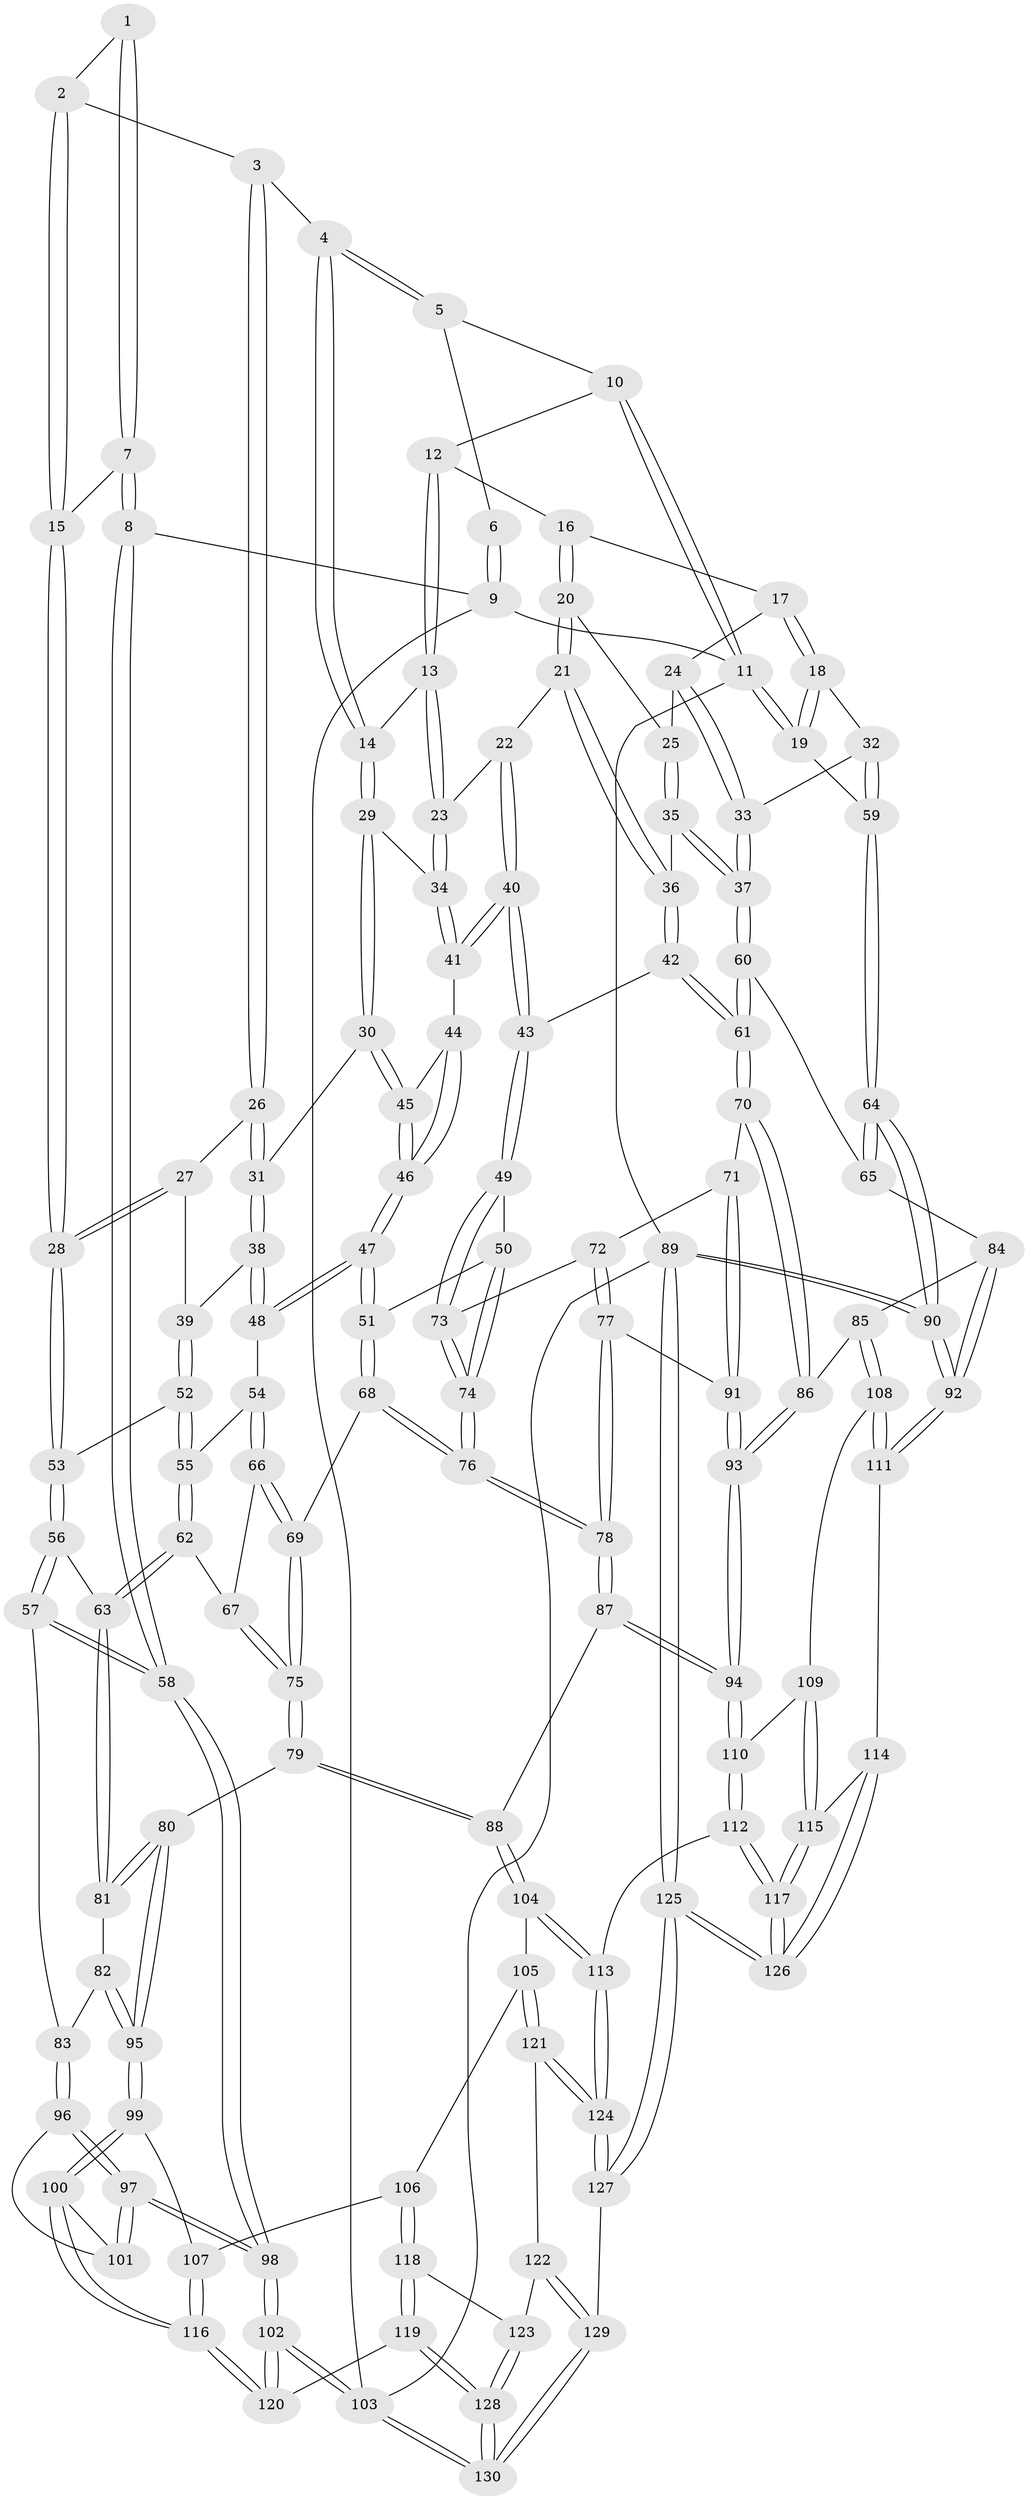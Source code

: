 // coarse degree distribution, {4: 0.6025641025641025, 5: 0.2692307692307692, 7: 0.01282051282051282, 3: 0.05128205128205128, 6: 0.038461538461538464, 8: 0.01282051282051282, 2: 0.01282051282051282}
// Generated by graph-tools (version 1.1) at 2025/52/02/27/25 19:52:40]
// undirected, 130 vertices, 322 edges
graph export_dot {
graph [start="1"]
  node [color=gray90,style=filled];
  1 [pos="+0.14424225727915888+0.03370929689994024"];
  2 [pos="+0.16725310696597295+0.09011701859560764"];
  3 [pos="+0.25953486177765506+0.10682532526958109"];
  4 [pos="+0.3641465371909849+0"];
  5 [pos="+0.35492548918941597+0"];
  6 [pos="+0.1282260317742711+0"];
  7 [pos="+0.02492646239286228+0.19737732723719253"];
  8 [pos="+0+0.09514010355297126"];
  9 [pos="+0+0"];
  10 [pos="+0.6526807571188102+0"];
  11 [pos="+1+0"];
  12 [pos="+0.6745205871306642+0.03834331275013017"];
  13 [pos="+0.5775714094792881+0.10834766234614446"];
  14 [pos="+0.43577402823096445+0.09282486428705788"];
  15 [pos="+0.07004724781063405+0.21680705993517588"];
  16 [pos="+0.7043006275547348+0.07333240269877442"];
  17 [pos="+0.8794812702125118+0.07471595488852004"];
  18 [pos="+1+0"];
  19 [pos="+1+0"];
  20 [pos="+0.7148559307947067+0.13341069811746006"];
  21 [pos="+0.6128919831706426+0.21245886998837513"];
  22 [pos="+0.607349467951227+0.2094294553415422"];
  23 [pos="+0.5870421953280711+0.19226900097629263"];
  24 [pos="+0.8248872421813059+0.16554901038043365"];
  25 [pos="+0.7196204046024038+0.14160222696388178"];
  26 [pos="+0.25224978027507283+0.14760680616955132"];
  27 [pos="+0.24465014905602414+0.16046322291776896"];
  28 [pos="+0.0833319741842211+0.22667430146404094"];
  29 [pos="+0.42798671204377947+0.18477816142677397"];
  30 [pos="+0.41435772724190995+0.20332710970829343"];
  31 [pos="+0.3938736462645187+0.2119248707617059"];
  32 [pos="+0.897186460330072+0.26589070230532996"];
  33 [pos="+0.8503220776030056+0.3086212519476044"];
  34 [pos="+0.51172958709731+0.22137364784546062"];
  35 [pos="+0.7231139381649416+0.16365325431033376"];
  36 [pos="+0.665990578335892+0.30017581442655983"];
  37 [pos="+0.8451559948090054+0.31757311012569506"];
  38 [pos="+0.35328493525712706+0.2456520560959085"];
  39 [pos="+0.2857633534234156+0.27628128273625807"];
  40 [pos="+0.5397316553894662+0.2885094026875438"];
  41 [pos="+0.5358789982643626+0.2866876053664639"];
  42 [pos="+0.677549575607749+0.35934919598223"];
  43 [pos="+0.6367493296256269+0.36670457459081823"];
  44 [pos="+0.5085908059030322+0.3005346859414146"];
  45 [pos="+0.4277970782597432+0.2488570527111694"];
  46 [pos="+0.43836070443505+0.3833139080366049"];
  47 [pos="+0.43806383725761083+0.38452249570528874"];
  48 [pos="+0.3953181709239293+0.37958872962294704"];
  49 [pos="+0.5686260325588123+0.4112572661870705"];
  50 [pos="+0.483993843109059+0.4149784597176286"];
  51 [pos="+0.45784246046919225+0.408831815481503"];
  52 [pos="+0.2695936277910917+0.30241576895926886"];
  53 [pos="+0.1306534404323513+0.30892856379946515"];
  54 [pos="+0.34114049926061546+0.3855443244895566"];
  55 [pos="+0.30046769646603966+0.3598913270053477"];
  56 [pos="+0.11457605811227621+0.42111877191402936"];
  57 [pos="+0.038381450533836764+0.4762651882335075"];
  58 [pos="+0+0.5160807009884493"];
  59 [pos="+1+0.2968814399444341"];
  60 [pos="+0.8287451966760768+0.37545689871407373"];
  61 [pos="+0.7657340341194007+0.3972937023303328"];
  62 [pos="+0.20086649643288224+0.4592506331933097"];
  63 [pos="+0.19654805722497293+0.46116265136356893"];
  64 [pos="+1+0.37940605790313675"];
  65 [pos="+0.8391241422870414+0.38161009121282646"];
  66 [pos="+0.3274771881153988+0.4372542346413769"];
  67 [pos="+0.3124395365733462+0.4617027199211538"];
  68 [pos="+0.41729466679328714+0.4975609512635527"];
  69 [pos="+0.4100659009161853+0.5020969800493673"];
  70 [pos="+0.7527453316678167+0.4427994063317582"];
  71 [pos="+0.6386714347474015+0.5254821006801517"];
  72 [pos="+0.5745761394290027+0.4824699607332358"];
  73 [pos="+0.5731421081792692+0.48061850447506377"];
  74 [pos="+0.5150128197526996+0.5477270967254725"];
  75 [pos="+0.33622966676454386+0.5757436960646087"];
  76 [pos="+0.508386492806172+0.5719191125539218"];
  77 [pos="+0.5876493386141092+0.5608828957090958"];
  78 [pos="+0.509515362552326+0.5769123393528324"];
  79 [pos="+0.3212176897129908+0.6112996662443405"];
  80 [pos="+0.2879394019210293+0.6104112269009463"];
  81 [pos="+0.22389725946401307+0.5363585703228303"];
  82 [pos="+0.11635062335445734+0.5796736078995489"];
  83 [pos="+0.10791053242439617+0.5769724220848712"];
  84 [pos="+0.9064920127061676+0.4898148135631976"];
  85 [pos="+0.7794587468455624+0.654342750245728"];
  86 [pos="+0.7582234457634665+0.6446380746590326"];
  87 [pos="+0.49590068945710647+0.6248590565006918"];
  88 [pos="+0.38312729838822673+0.6703133069173715"];
  89 [pos="+1+1"];
  90 [pos="+1+0.7406557727907019"];
  91 [pos="+0.620816233211804+0.5670348452865416"];
  92 [pos="+1+0.7163899961596673"];
  93 [pos="+0.6742290023489066+0.6727247900109776"];
  94 [pos="+0.6260233813235327+0.7177767095421022"];
  95 [pos="+0.2052572411748719+0.6688559894121492"];
  96 [pos="+0.10507233084253523+0.5831969661721396"];
  97 [pos="+0+0.7314133590613792"];
  98 [pos="+0+0.7268398609590672"];
  99 [pos="+0.17663475536983667+0.7151307621462479"];
  100 [pos="+0.11829807176681613+0.7613642518371185"];
  101 [pos="+0.06957871723743814+0.7459534820545979"];
  102 [pos="+0+0.8882878223641717"];
  103 [pos="+0+1"];
  104 [pos="+0.38873234937451107+0.7608559933278123"];
  105 [pos="+0.375306518838833+0.7749715505264462"];
  106 [pos="+0.35139368074582716+0.7877139825313391"];
  107 [pos="+0.31516283267581524+0.7883708249344689"];
  108 [pos="+0.8058130877993904+0.6703886460826072"];
  109 [pos="+0.7620722297645721+0.7915257028968352"];
  110 [pos="+0.6198123704803129+0.7451019671900156"];
  111 [pos="+0.9715066084648494+0.7250352945488525"];
  112 [pos="+0.5917749350723251+0.8244926506869169"];
  113 [pos="+0.5538664804147998+0.8360254357246043"];
  114 [pos="+0.9543575971587825+0.7400695064544418"];
  115 [pos="+0.7712162267405983+0.850981262339522"];
  116 [pos="+0.16256876418374397+0.8695885256061207"];
  117 [pos="+0.7163601872768042+0.9389797180459787"];
  118 [pos="+0.29814369248835+0.9079671744143838"];
  119 [pos="+0.1858233797540759+0.9932874244079071"];
  120 [pos="+0.16322053401935296+0.8782355377725602"];
  121 [pos="+0.39741625663305896+0.916889242997473"];
  122 [pos="+0.3922639688798427+0.9210067051335991"];
  123 [pos="+0.3911580870373744+0.9210097688489218"];
  124 [pos="+0.4985417560868357+0.9255993349694472"];
  125 [pos="+0.8079526495409719+1"];
  126 [pos="+0.7553649272302491+1"];
  127 [pos="+0.49241312740532783+1"];
  128 [pos="+0.1683015564055916+1"];
  129 [pos="+0.3608524147370658+1"];
  130 [pos="+0.13442627151882794+1"];
  1 -- 2;
  1 -- 7;
  1 -- 7;
  2 -- 3;
  2 -- 15;
  2 -- 15;
  3 -- 4;
  3 -- 26;
  3 -- 26;
  4 -- 5;
  4 -- 5;
  4 -- 14;
  4 -- 14;
  5 -- 6;
  5 -- 10;
  6 -- 9;
  6 -- 9;
  7 -- 8;
  7 -- 8;
  7 -- 15;
  8 -- 9;
  8 -- 58;
  8 -- 58;
  9 -- 11;
  9 -- 103;
  10 -- 11;
  10 -- 11;
  10 -- 12;
  11 -- 19;
  11 -- 19;
  11 -- 89;
  12 -- 13;
  12 -- 13;
  12 -- 16;
  13 -- 14;
  13 -- 23;
  13 -- 23;
  14 -- 29;
  14 -- 29;
  15 -- 28;
  15 -- 28;
  16 -- 17;
  16 -- 20;
  16 -- 20;
  17 -- 18;
  17 -- 18;
  17 -- 24;
  18 -- 19;
  18 -- 19;
  18 -- 32;
  19 -- 59;
  20 -- 21;
  20 -- 21;
  20 -- 25;
  21 -- 22;
  21 -- 36;
  21 -- 36;
  22 -- 23;
  22 -- 40;
  22 -- 40;
  23 -- 34;
  23 -- 34;
  24 -- 25;
  24 -- 33;
  24 -- 33;
  25 -- 35;
  25 -- 35;
  26 -- 27;
  26 -- 31;
  26 -- 31;
  27 -- 28;
  27 -- 28;
  27 -- 39;
  28 -- 53;
  28 -- 53;
  29 -- 30;
  29 -- 30;
  29 -- 34;
  30 -- 31;
  30 -- 45;
  30 -- 45;
  31 -- 38;
  31 -- 38;
  32 -- 33;
  32 -- 59;
  32 -- 59;
  33 -- 37;
  33 -- 37;
  34 -- 41;
  34 -- 41;
  35 -- 36;
  35 -- 37;
  35 -- 37;
  36 -- 42;
  36 -- 42;
  37 -- 60;
  37 -- 60;
  38 -- 39;
  38 -- 48;
  38 -- 48;
  39 -- 52;
  39 -- 52;
  40 -- 41;
  40 -- 41;
  40 -- 43;
  40 -- 43;
  41 -- 44;
  42 -- 43;
  42 -- 61;
  42 -- 61;
  43 -- 49;
  43 -- 49;
  44 -- 45;
  44 -- 46;
  44 -- 46;
  45 -- 46;
  45 -- 46;
  46 -- 47;
  46 -- 47;
  47 -- 48;
  47 -- 48;
  47 -- 51;
  47 -- 51;
  48 -- 54;
  49 -- 50;
  49 -- 73;
  49 -- 73;
  50 -- 51;
  50 -- 74;
  50 -- 74;
  51 -- 68;
  51 -- 68;
  52 -- 53;
  52 -- 55;
  52 -- 55;
  53 -- 56;
  53 -- 56;
  54 -- 55;
  54 -- 66;
  54 -- 66;
  55 -- 62;
  55 -- 62;
  56 -- 57;
  56 -- 57;
  56 -- 63;
  57 -- 58;
  57 -- 58;
  57 -- 83;
  58 -- 98;
  58 -- 98;
  59 -- 64;
  59 -- 64;
  60 -- 61;
  60 -- 61;
  60 -- 65;
  61 -- 70;
  61 -- 70;
  62 -- 63;
  62 -- 63;
  62 -- 67;
  63 -- 81;
  63 -- 81;
  64 -- 65;
  64 -- 65;
  64 -- 90;
  64 -- 90;
  65 -- 84;
  66 -- 67;
  66 -- 69;
  66 -- 69;
  67 -- 75;
  67 -- 75;
  68 -- 69;
  68 -- 76;
  68 -- 76;
  69 -- 75;
  69 -- 75;
  70 -- 71;
  70 -- 86;
  70 -- 86;
  71 -- 72;
  71 -- 91;
  71 -- 91;
  72 -- 73;
  72 -- 77;
  72 -- 77;
  73 -- 74;
  73 -- 74;
  74 -- 76;
  74 -- 76;
  75 -- 79;
  75 -- 79;
  76 -- 78;
  76 -- 78;
  77 -- 78;
  77 -- 78;
  77 -- 91;
  78 -- 87;
  78 -- 87;
  79 -- 80;
  79 -- 88;
  79 -- 88;
  80 -- 81;
  80 -- 81;
  80 -- 95;
  80 -- 95;
  81 -- 82;
  82 -- 83;
  82 -- 95;
  82 -- 95;
  83 -- 96;
  83 -- 96;
  84 -- 85;
  84 -- 92;
  84 -- 92;
  85 -- 86;
  85 -- 108;
  85 -- 108;
  86 -- 93;
  86 -- 93;
  87 -- 88;
  87 -- 94;
  87 -- 94;
  88 -- 104;
  88 -- 104;
  89 -- 90;
  89 -- 90;
  89 -- 125;
  89 -- 125;
  89 -- 103;
  90 -- 92;
  90 -- 92;
  91 -- 93;
  91 -- 93;
  92 -- 111;
  92 -- 111;
  93 -- 94;
  93 -- 94;
  94 -- 110;
  94 -- 110;
  95 -- 99;
  95 -- 99;
  96 -- 97;
  96 -- 97;
  96 -- 101;
  97 -- 98;
  97 -- 98;
  97 -- 101;
  97 -- 101;
  98 -- 102;
  98 -- 102;
  99 -- 100;
  99 -- 100;
  99 -- 107;
  100 -- 101;
  100 -- 116;
  100 -- 116;
  102 -- 103;
  102 -- 103;
  102 -- 120;
  102 -- 120;
  103 -- 130;
  103 -- 130;
  104 -- 105;
  104 -- 113;
  104 -- 113;
  105 -- 106;
  105 -- 121;
  105 -- 121;
  106 -- 107;
  106 -- 118;
  106 -- 118;
  107 -- 116;
  107 -- 116;
  108 -- 109;
  108 -- 111;
  108 -- 111;
  109 -- 110;
  109 -- 115;
  109 -- 115;
  110 -- 112;
  110 -- 112;
  111 -- 114;
  112 -- 113;
  112 -- 117;
  112 -- 117;
  113 -- 124;
  113 -- 124;
  114 -- 115;
  114 -- 126;
  114 -- 126;
  115 -- 117;
  115 -- 117;
  116 -- 120;
  116 -- 120;
  117 -- 126;
  117 -- 126;
  118 -- 119;
  118 -- 119;
  118 -- 123;
  119 -- 120;
  119 -- 128;
  119 -- 128;
  121 -- 122;
  121 -- 124;
  121 -- 124;
  122 -- 123;
  122 -- 129;
  122 -- 129;
  123 -- 128;
  123 -- 128;
  124 -- 127;
  124 -- 127;
  125 -- 126;
  125 -- 126;
  125 -- 127;
  125 -- 127;
  127 -- 129;
  128 -- 130;
  128 -- 130;
  129 -- 130;
  129 -- 130;
}
